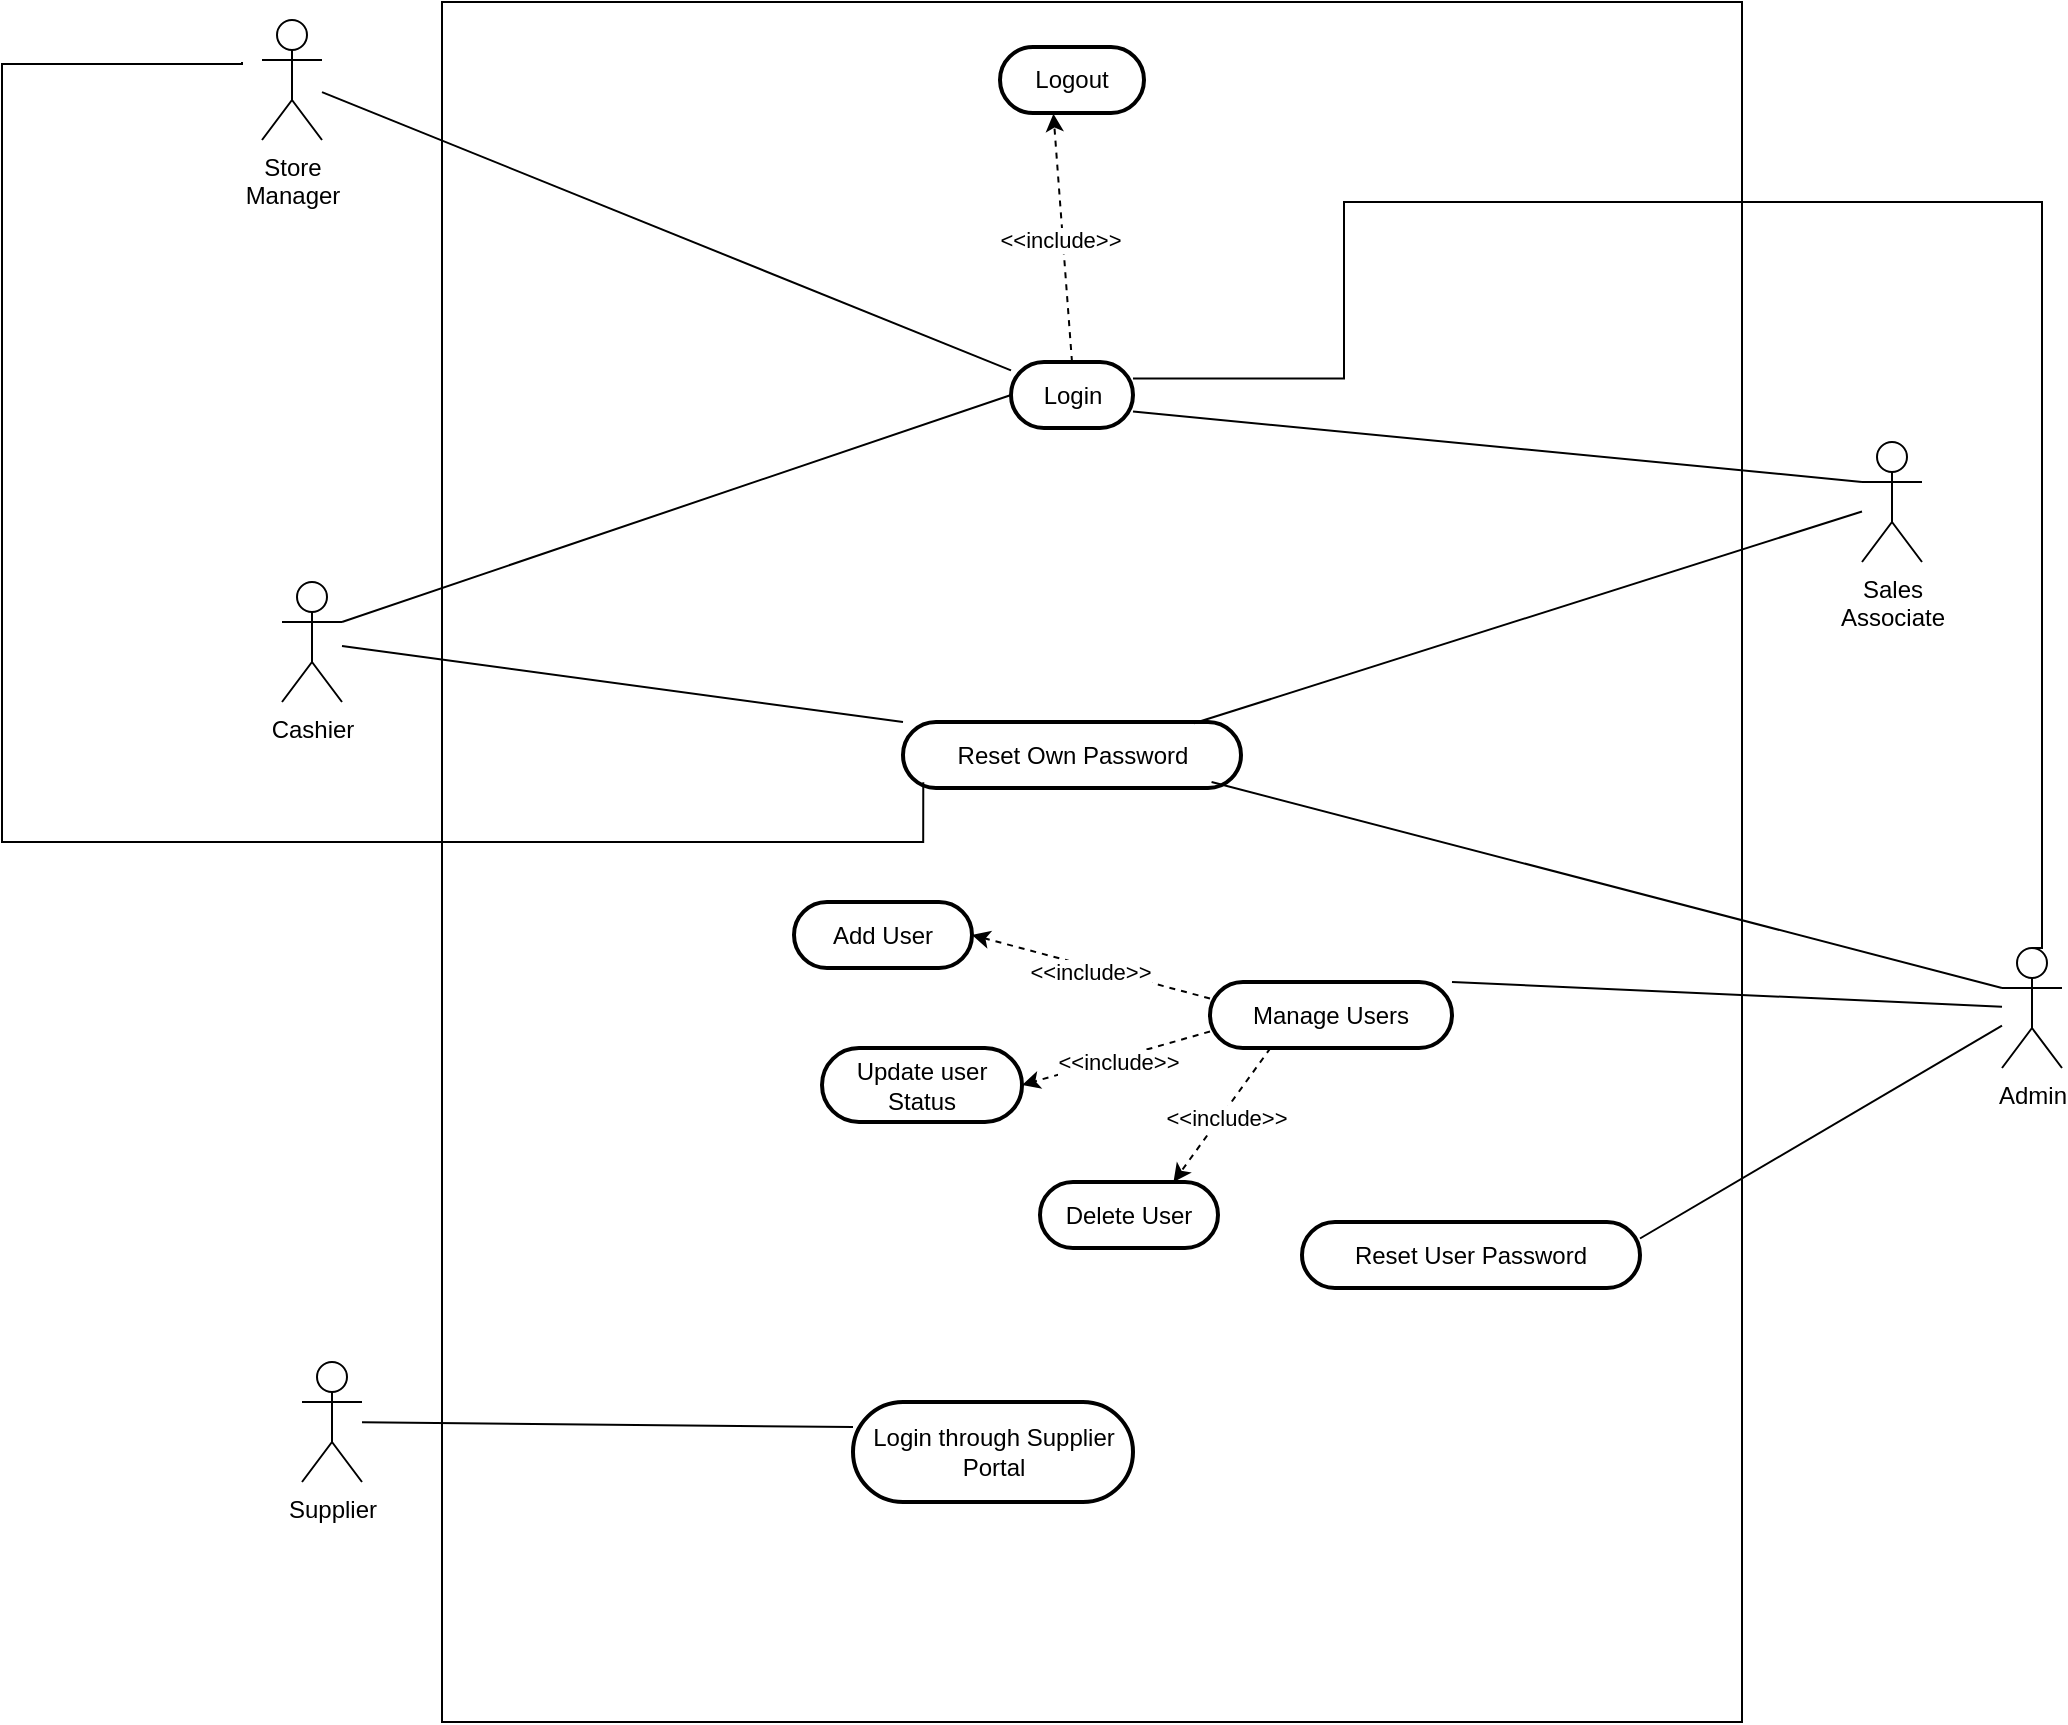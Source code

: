 <mxfile version="24.7.17">
  <diagram name="Page-1" id="wFySPgWTZKKXafNZvL22">
    <mxGraphModel dx="2600" dy="1035" grid="1" gridSize="10" guides="1" tooltips="1" connect="1" arrows="1" fold="1" page="1" pageScale="1" pageWidth="850" pageHeight="1100" math="0" shadow="0">
      <root>
        <mxCell id="0" />
        <mxCell id="1" parent="0" />
        <mxCell id="GXQ9jo9eKpkW_AnzpDuS-72" value="" style="rounded=0;whiteSpace=wrap;html=1;" vertex="1" parent="1">
          <mxGeometry x="160" y="40" width="650" height="860" as="geometry" />
        </mxCell>
        <mxCell id="GXQ9jo9eKpkW_AnzpDuS-6" value="Login" style="rounded=1;whiteSpace=wrap;arcSize=50;strokeWidth=2;" vertex="1" parent="1">
          <mxGeometry x="444.5" y="220" width="61" height="33" as="geometry" />
        </mxCell>
        <mxCell id="GXQ9jo9eKpkW_AnzpDuS-7" value="Logout" style="rounded=1;whiteSpace=wrap;arcSize=50;strokeWidth=2;" vertex="1" parent="1">
          <mxGeometry x="439" y="62.5" width="72" height="33" as="geometry" />
        </mxCell>
        <mxCell id="GXQ9jo9eKpkW_AnzpDuS-8" value="Reset Own Password" style="rounded=1;whiteSpace=wrap;arcSize=50;strokeWidth=2;" vertex="1" parent="1">
          <mxGeometry x="390.5" y="400" width="169" height="33" as="geometry" />
        </mxCell>
        <mxCell id="GXQ9jo9eKpkW_AnzpDuS-9" value="Update user Status" style="rounded=1;whiteSpace=wrap;arcSize=50;strokeWidth=2;" vertex="1" parent="1">
          <mxGeometry x="350" y="563" width="100" height="37" as="geometry" />
        </mxCell>
        <mxCell id="GXQ9jo9eKpkW_AnzpDuS-10" value="Manage Users" style="rounded=1;whiteSpace=wrap;arcSize=50;strokeWidth=2;" vertex="1" parent="1">
          <mxGeometry x="544" y="530" width="121" height="33" as="geometry" />
        </mxCell>
        <mxCell id="GXQ9jo9eKpkW_AnzpDuS-11" value="Reset User Password" style="rounded=1;whiteSpace=wrap;arcSize=50;strokeWidth=2;" vertex="1" parent="1">
          <mxGeometry x="590" y="650" width="169" height="33" as="geometry" />
        </mxCell>
        <mxCell id="GXQ9jo9eKpkW_AnzpDuS-32" value="&lt;span style=&quot;text-wrap: wrap;&quot;&gt;Admin&lt;/span&gt;" style="shape=umlActor;verticalLabelPosition=bottom;verticalAlign=top;html=1;outlineConnect=0;" vertex="1" parent="1">
          <mxGeometry x="940" y="513" width="30" height="60" as="geometry" />
        </mxCell>
        <mxCell id="GXQ9jo9eKpkW_AnzpDuS-34" value="&lt;span style=&quot;text-wrap: wrap;&quot;&gt;Cashier&lt;/span&gt;" style="shape=umlActor;verticalLabelPosition=bottom;verticalAlign=top;html=1;outlineConnect=0;" vertex="1" parent="1">
          <mxGeometry x="80" y="330" width="30" height="60" as="geometry" />
        </mxCell>
        <mxCell id="GXQ9jo9eKpkW_AnzpDuS-35" value="&lt;span style=&quot;text-wrap: wrap;&quot;&gt;Sales Associate&lt;/span&gt;" style="shape=umlActor;verticalLabelPosition=bottom;verticalAlign=top;html=1;outlineConnect=0;" vertex="1" parent="1">
          <mxGeometry x="870" y="260" width="30" height="60" as="geometry" />
        </mxCell>
        <mxCell id="GXQ9jo9eKpkW_AnzpDuS-36" value="&lt;span style=&quot;text-wrap: wrap;&quot;&gt;Store Manager&lt;/span&gt;" style="shape=umlActor;verticalLabelPosition=bottom;verticalAlign=top;html=1;outlineConnect=0;" vertex="1" parent="1">
          <mxGeometry x="70" y="49" width="30" height="60" as="geometry" />
        </mxCell>
        <mxCell id="GXQ9jo9eKpkW_AnzpDuS-41" value="Login through Supplier Portal" style="rounded=1;whiteSpace=wrap;arcSize=50;strokeWidth=2;" vertex="1" parent="1">
          <mxGeometry x="365.5" y="740" width="140" height="50" as="geometry" />
        </mxCell>
        <mxCell id="GXQ9jo9eKpkW_AnzpDuS-47" value="" style="endArrow=none;html=1;rounded=0;exitX=1;exitY=0.333;exitDx=0;exitDy=0;exitPerimeter=0;entryX=0;entryY=0.5;entryDx=0;entryDy=0;" edge="1" parent="1" source="GXQ9jo9eKpkW_AnzpDuS-34" target="GXQ9jo9eKpkW_AnzpDuS-6">
          <mxGeometry width="50" height="50" relative="1" as="geometry">
            <mxPoint x="430" y="310" as="sourcePoint" />
            <mxPoint x="480" y="260" as="targetPoint" />
          </mxGeometry>
        </mxCell>
        <mxCell id="GXQ9jo9eKpkW_AnzpDuS-48" value="" style="endArrow=none;html=1;rounded=0;" edge="1" parent="1" source="GXQ9jo9eKpkW_AnzpDuS-36" target="GXQ9jo9eKpkW_AnzpDuS-6">
          <mxGeometry width="50" height="50" relative="1" as="geometry">
            <mxPoint x="430" y="310" as="sourcePoint" />
            <mxPoint x="480" y="260" as="targetPoint" />
          </mxGeometry>
        </mxCell>
        <mxCell id="GXQ9jo9eKpkW_AnzpDuS-49" value="" style="html=1;labelBackgroundColor=#ffffff;startArrow=none;startFill=0;startSize=6;endArrow=classic;endFill=1;endSize=6;jettySize=auto;orthogonalLoop=1;strokeWidth=1;dashed=1;fontSize=14;rounded=0;entryX=0.371;entryY=1.01;entryDx=0;entryDy=0;entryPerimeter=0;exitX=0.5;exitY=0;exitDx=0;exitDy=0;" edge="1" parent="1" source="GXQ9jo9eKpkW_AnzpDuS-6" target="GXQ9jo9eKpkW_AnzpDuS-7">
          <mxGeometry width="60" height="60" relative="1" as="geometry">
            <mxPoint x="400" y="320" as="sourcePoint" />
            <mxPoint x="460" y="260" as="targetPoint" />
          </mxGeometry>
        </mxCell>
        <mxCell id="GXQ9jo9eKpkW_AnzpDuS-50" value="&amp;lt;&amp;lt;include&amp;gt;&amp;gt;" style="edgeLabel;html=1;align=center;verticalAlign=middle;resizable=0;points=[];" vertex="1" connectable="0" parent="GXQ9jo9eKpkW_AnzpDuS-49">
          <mxGeometry x="-0.005" y="2" relative="1" as="geometry">
            <mxPoint as="offset" />
          </mxGeometry>
        </mxCell>
        <mxCell id="GXQ9jo9eKpkW_AnzpDuS-52" value="" style="endArrow=none;html=1;rounded=0;exitX=0.861;exitY=0.02;exitDx=0;exitDy=0;exitPerimeter=0;" edge="1" parent="1" source="GXQ9jo9eKpkW_AnzpDuS-8" target="GXQ9jo9eKpkW_AnzpDuS-35">
          <mxGeometry width="50" height="50" relative="1" as="geometry">
            <mxPoint x="410" y="360" as="sourcePoint" />
            <mxPoint x="460" y="310" as="targetPoint" />
          </mxGeometry>
        </mxCell>
        <mxCell id="GXQ9jo9eKpkW_AnzpDuS-53" value="" style="endArrow=none;html=1;rounded=0;exitX=0;exitY=0.333;exitDx=0;exitDy=0;exitPerimeter=0;entryX=0.913;entryY=0.909;entryDx=0;entryDy=0;entryPerimeter=0;" edge="1" parent="1" source="GXQ9jo9eKpkW_AnzpDuS-32" target="GXQ9jo9eKpkW_AnzpDuS-8">
          <mxGeometry width="50" height="50" relative="1" as="geometry">
            <mxPoint x="650" y="365" as="sourcePoint" />
            <mxPoint x="580" y="275" as="targetPoint" />
          </mxGeometry>
        </mxCell>
        <mxCell id="GXQ9jo9eKpkW_AnzpDuS-54" value="" style="endArrow=none;html=1;rounded=0;entryX=0;entryY=0;entryDx=0;entryDy=0;" edge="1" parent="1" source="GXQ9jo9eKpkW_AnzpDuS-34" target="GXQ9jo9eKpkW_AnzpDuS-8">
          <mxGeometry width="50" height="50" relative="1" as="geometry">
            <mxPoint x="410" y="360" as="sourcePoint" />
            <mxPoint x="460" y="310" as="targetPoint" />
          </mxGeometry>
        </mxCell>
        <mxCell id="GXQ9jo9eKpkW_AnzpDuS-57" value="" style="endArrow=none;html=1;rounded=0;edgeStyle=orthogonalEdgeStyle;exitX=0.5;exitY=0;exitDx=0;exitDy=0;exitPerimeter=0;entryX=1;entryY=0.25;entryDx=0;entryDy=0;" edge="1" parent="1" source="GXQ9jo9eKpkW_AnzpDuS-32" target="GXQ9jo9eKpkW_AnzpDuS-6">
          <mxGeometry width="50" height="50" relative="1" as="geometry">
            <mxPoint x="530" y="380" as="sourcePoint" />
            <mxPoint x="610" y="170" as="targetPoint" />
            <Array as="points">
              <mxPoint x="960" y="513" />
              <mxPoint x="960" y="140" />
              <mxPoint x="611" y="140" />
              <mxPoint x="611" y="228" />
            </Array>
          </mxGeometry>
        </mxCell>
        <mxCell id="GXQ9jo9eKpkW_AnzpDuS-58" value="Supplier&lt;div&gt;&lt;br&gt;&lt;/div&gt;" style="shape=umlActor;verticalLabelPosition=bottom;verticalAlign=top;html=1;outlineConnect=0;" vertex="1" parent="1">
          <mxGeometry x="90" y="720" width="30" height="60" as="geometry" />
        </mxCell>
        <mxCell id="GXQ9jo9eKpkW_AnzpDuS-59" value="" style="endArrow=none;html=1;rounded=0;entryX=0;entryY=0.25;entryDx=0;entryDy=0;" edge="1" parent="1" source="GXQ9jo9eKpkW_AnzpDuS-58" target="GXQ9jo9eKpkW_AnzpDuS-41">
          <mxGeometry width="50" height="50" relative="1" as="geometry">
            <mxPoint x="380" y="500" as="sourcePoint" />
            <mxPoint x="430" y="450" as="targetPoint" />
          </mxGeometry>
        </mxCell>
        <mxCell id="GXQ9jo9eKpkW_AnzpDuS-61" value="" style="endArrow=none;html=1;rounded=0;exitX=1;exitY=0.25;exitDx=0;exitDy=0;" edge="1" parent="1" source="GXQ9jo9eKpkW_AnzpDuS-11" target="GXQ9jo9eKpkW_AnzpDuS-32">
          <mxGeometry width="50" height="50" relative="1" as="geometry">
            <mxPoint x="510" y="620" as="sourcePoint" />
            <mxPoint x="560" y="570" as="targetPoint" />
          </mxGeometry>
        </mxCell>
        <mxCell id="GXQ9jo9eKpkW_AnzpDuS-62" value="" style="endArrow=none;html=1;rounded=0;exitX=1;exitY=0;exitDx=0;exitDy=0;" edge="1" parent="1" source="GXQ9jo9eKpkW_AnzpDuS-10" target="GXQ9jo9eKpkW_AnzpDuS-32">
          <mxGeometry width="50" height="50" relative="1" as="geometry">
            <mxPoint x="510" y="620" as="sourcePoint" />
            <mxPoint x="560" y="570" as="targetPoint" />
          </mxGeometry>
        </mxCell>
        <mxCell id="GXQ9jo9eKpkW_AnzpDuS-63" value="" style="html=1;labelBackgroundColor=#ffffff;startArrow=none;startFill=0;startSize=6;endArrow=classic;endFill=1;endSize=6;jettySize=auto;orthogonalLoop=1;strokeWidth=1;dashed=1;fontSize=14;rounded=0;entryX=0.75;entryY=0;entryDx=0;entryDy=0;exitX=0.25;exitY=1;exitDx=0;exitDy=0;" edge="1" parent="1" source="GXQ9jo9eKpkW_AnzpDuS-10" target="GXQ9jo9eKpkW_AnzpDuS-70">
          <mxGeometry width="60" height="60" relative="1" as="geometry">
            <mxPoint x="609" y="630" as="sourcePoint" />
            <mxPoint x="600" y="506" as="targetPoint" />
          </mxGeometry>
        </mxCell>
        <mxCell id="GXQ9jo9eKpkW_AnzpDuS-64" value="&amp;lt;&amp;lt;include&amp;gt;&amp;gt;" style="edgeLabel;html=1;align=center;verticalAlign=middle;resizable=0;points=[];" vertex="1" connectable="0" parent="GXQ9jo9eKpkW_AnzpDuS-63">
          <mxGeometry x="-0.005" y="2" relative="1" as="geometry">
            <mxPoint as="offset" />
          </mxGeometry>
        </mxCell>
        <mxCell id="GXQ9jo9eKpkW_AnzpDuS-65" value="" style="html=1;labelBackgroundColor=#ffffff;startArrow=none;startFill=0;startSize=6;endArrow=classic;endFill=1;endSize=6;jettySize=auto;orthogonalLoop=1;strokeWidth=1;dashed=1;fontSize=14;rounded=0;entryX=1;entryY=0.5;entryDx=0;entryDy=0;exitX=0;exitY=0.75;exitDx=0;exitDy=0;" edge="1" parent="1" source="GXQ9jo9eKpkW_AnzpDuS-10" target="GXQ9jo9eKpkW_AnzpDuS-9">
          <mxGeometry width="60" height="60" relative="1" as="geometry">
            <mxPoint x="529" y="654" as="sourcePoint" />
            <mxPoint x="520" y="530" as="targetPoint" />
          </mxGeometry>
        </mxCell>
        <mxCell id="GXQ9jo9eKpkW_AnzpDuS-66" value="&amp;lt;&amp;lt;include&amp;gt;&amp;gt;" style="edgeLabel;html=1;align=center;verticalAlign=middle;resizable=0;points=[];" vertex="1" connectable="0" parent="GXQ9jo9eKpkW_AnzpDuS-65">
          <mxGeometry x="-0.005" y="2" relative="1" as="geometry">
            <mxPoint as="offset" />
          </mxGeometry>
        </mxCell>
        <mxCell id="GXQ9jo9eKpkW_AnzpDuS-67" value="" style="html=1;labelBackgroundColor=#ffffff;startArrow=none;startFill=0;startSize=6;endArrow=classic;endFill=1;endSize=6;jettySize=auto;orthogonalLoop=1;strokeWidth=1;dashed=1;fontSize=14;rounded=0;entryX=1;entryY=0.5;entryDx=0;entryDy=0;exitX=0;exitY=0.25;exitDx=0;exitDy=0;" edge="1" parent="1" source="GXQ9jo9eKpkW_AnzpDuS-10" target="GXQ9jo9eKpkW_AnzpDuS-69">
          <mxGeometry width="60" height="60" relative="1" as="geometry">
            <mxPoint x="329" y="604" as="sourcePoint" />
            <mxPoint x="320" y="480" as="targetPoint" />
          </mxGeometry>
        </mxCell>
        <mxCell id="GXQ9jo9eKpkW_AnzpDuS-68" value="&amp;lt;&amp;lt;include&amp;gt;&amp;gt;" style="edgeLabel;html=1;align=center;verticalAlign=middle;resizable=0;points=[];" vertex="1" connectable="0" parent="GXQ9jo9eKpkW_AnzpDuS-67">
          <mxGeometry x="-0.005" y="2" relative="1" as="geometry">
            <mxPoint as="offset" />
          </mxGeometry>
        </mxCell>
        <mxCell id="GXQ9jo9eKpkW_AnzpDuS-69" value="Add User" style="rounded=1;whiteSpace=wrap;arcSize=50;strokeWidth=2;" vertex="1" parent="1">
          <mxGeometry x="336" y="490" width="89" height="33" as="geometry" />
        </mxCell>
        <mxCell id="GXQ9jo9eKpkW_AnzpDuS-70" value="Delete User" style="rounded=1;whiteSpace=wrap;arcSize=50;strokeWidth=2;" vertex="1" parent="1">
          <mxGeometry x="459" y="630" width="89" height="33" as="geometry" />
        </mxCell>
        <mxCell id="GXQ9jo9eKpkW_AnzpDuS-74" value="" style="endArrow=none;html=1;rounded=0;entryX=1;entryY=0.75;entryDx=0;entryDy=0;exitX=0;exitY=0.333;exitDx=0;exitDy=0;exitPerimeter=0;" edge="1" parent="1" source="GXQ9jo9eKpkW_AnzpDuS-35" target="GXQ9jo9eKpkW_AnzpDuS-6">
          <mxGeometry width="50" height="50" relative="1" as="geometry">
            <mxPoint x="510" y="540" as="sourcePoint" />
            <mxPoint x="560" y="490" as="targetPoint" />
          </mxGeometry>
        </mxCell>
        <mxCell id="GXQ9jo9eKpkW_AnzpDuS-75" value="" style="endArrow=none;html=1;rounded=0;edgeStyle=orthogonalEdgeStyle;entryX=0.06;entryY=0.913;entryDx=0;entryDy=0;entryPerimeter=0;" edge="1" parent="1" target="GXQ9jo9eKpkW_AnzpDuS-8">
          <mxGeometry width="50" height="50" relative="1" as="geometry">
            <mxPoint x="60" y="70" as="sourcePoint" />
            <mxPoint x="590" y="390" as="targetPoint" />
            <Array as="points">
              <mxPoint x="-60" y="71" />
              <mxPoint x="-60" y="460" />
              <mxPoint x="401" y="460" />
            </Array>
          </mxGeometry>
        </mxCell>
      </root>
    </mxGraphModel>
  </diagram>
</mxfile>
